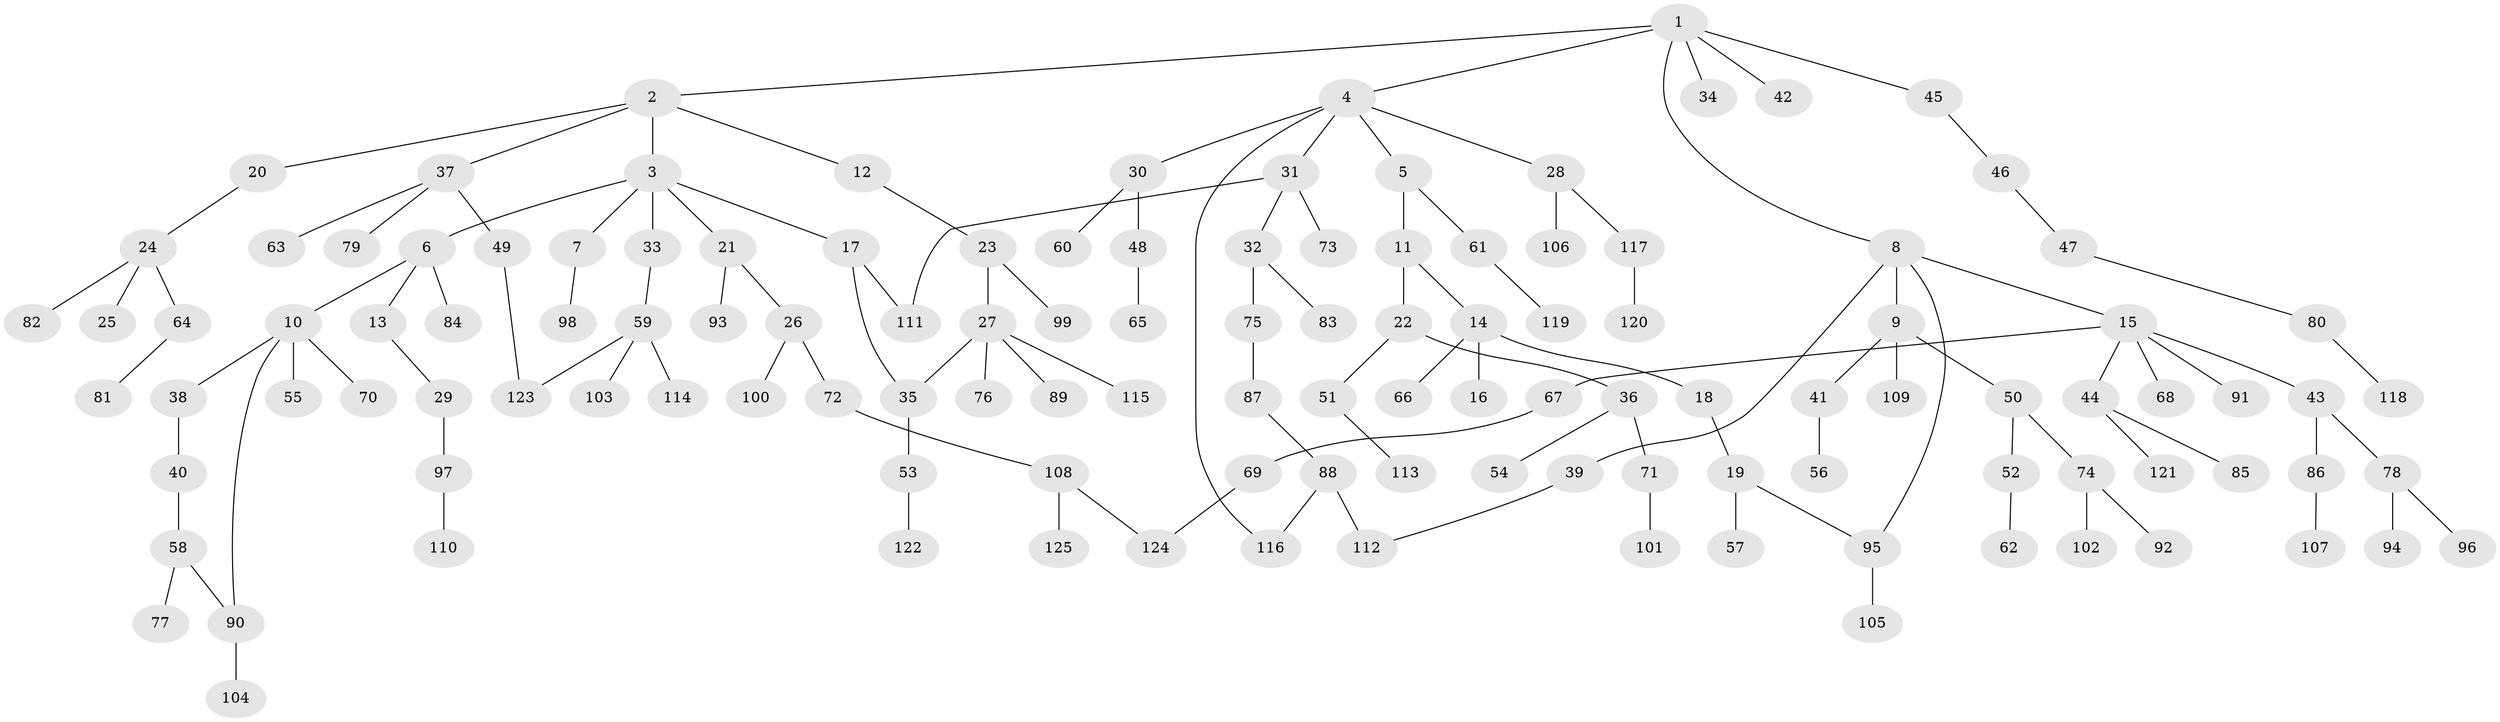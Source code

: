 // Generated by graph-tools (version 1.1) at 2025/34/03/09/25 02:34:18]
// undirected, 125 vertices, 132 edges
graph export_dot {
graph [start="1"]
  node [color=gray90,style=filled];
  1;
  2;
  3;
  4;
  5;
  6;
  7;
  8;
  9;
  10;
  11;
  12;
  13;
  14;
  15;
  16;
  17;
  18;
  19;
  20;
  21;
  22;
  23;
  24;
  25;
  26;
  27;
  28;
  29;
  30;
  31;
  32;
  33;
  34;
  35;
  36;
  37;
  38;
  39;
  40;
  41;
  42;
  43;
  44;
  45;
  46;
  47;
  48;
  49;
  50;
  51;
  52;
  53;
  54;
  55;
  56;
  57;
  58;
  59;
  60;
  61;
  62;
  63;
  64;
  65;
  66;
  67;
  68;
  69;
  70;
  71;
  72;
  73;
  74;
  75;
  76;
  77;
  78;
  79;
  80;
  81;
  82;
  83;
  84;
  85;
  86;
  87;
  88;
  89;
  90;
  91;
  92;
  93;
  94;
  95;
  96;
  97;
  98;
  99;
  100;
  101;
  102;
  103;
  104;
  105;
  106;
  107;
  108;
  109;
  110;
  111;
  112;
  113;
  114;
  115;
  116;
  117;
  118;
  119;
  120;
  121;
  122;
  123;
  124;
  125;
  1 -- 2;
  1 -- 4;
  1 -- 8;
  1 -- 34;
  1 -- 42;
  1 -- 45;
  2 -- 3;
  2 -- 12;
  2 -- 20;
  2 -- 37;
  3 -- 6;
  3 -- 7;
  3 -- 17;
  3 -- 21;
  3 -- 33;
  4 -- 5;
  4 -- 28;
  4 -- 30;
  4 -- 31;
  4 -- 116;
  5 -- 11;
  5 -- 61;
  6 -- 10;
  6 -- 13;
  6 -- 84;
  7 -- 98;
  8 -- 9;
  8 -- 15;
  8 -- 39;
  8 -- 95;
  9 -- 41;
  9 -- 50;
  9 -- 109;
  10 -- 38;
  10 -- 55;
  10 -- 70;
  10 -- 90;
  11 -- 14;
  11 -- 22;
  12 -- 23;
  13 -- 29;
  14 -- 16;
  14 -- 18;
  14 -- 66;
  15 -- 43;
  15 -- 44;
  15 -- 67;
  15 -- 68;
  15 -- 91;
  17 -- 35;
  17 -- 111;
  18 -- 19;
  19 -- 57;
  19 -- 95;
  20 -- 24;
  21 -- 26;
  21 -- 93;
  22 -- 36;
  22 -- 51;
  23 -- 27;
  23 -- 99;
  24 -- 25;
  24 -- 64;
  24 -- 82;
  26 -- 72;
  26 -- 100;
  27 -- 76;
  27 -- 89;
  27 -- 115;
  27 -- 35;
  28 -- 106;
  28 -- 117;
  29 -- 97;
  30 -- 48;
  30 -- 60;
  31 -- 32;
  31 -- 73;
  31 -- 111;
  32 -- 75;
  32 -- 83;
  33 -- 59;
  35 -- 53;
  36 -- 54;
  36 -- 71;
  37 -- 49;
  37 -- 63;
  37 -- 79;
  38 -- 40;
  39 -- 112;
  40 -- 58;
  41 -- 56;
  43 -- 78;
  43 -- 86;
  44 -- 85;
  44 -- 121;
  45 -- 46;
  46 -- 47;
  47 -- 80;
  48 -- 65;
  49 -- 123;
  50 -- 52;
  50 -- 74;
  51 -- 113;
  52 -- 62;
  53 -- 122;
  58 -- 77;
  58 -- 90;
  59 -- 103;
  59 -- 114;
  59 -- 123;
  61 -- 119;
  64 -- 81;
  67 -- 69;
  69 -- 124;
  71 -- 101;
  72 -- 108;
  74 -- 92;
  74 -- 102;
  75 -- 87;
  78 -- 94;
  78 -- 96;
  80 -- 118;
  86 -- 107;
  87 -- 88;
  88 -- 116;
  88 -- 112;
  90 -- 104;
  95 -- 105;
  97 -- 110;
  108 -- 124;
  108 -- 125;
  117 -- 120;
}

